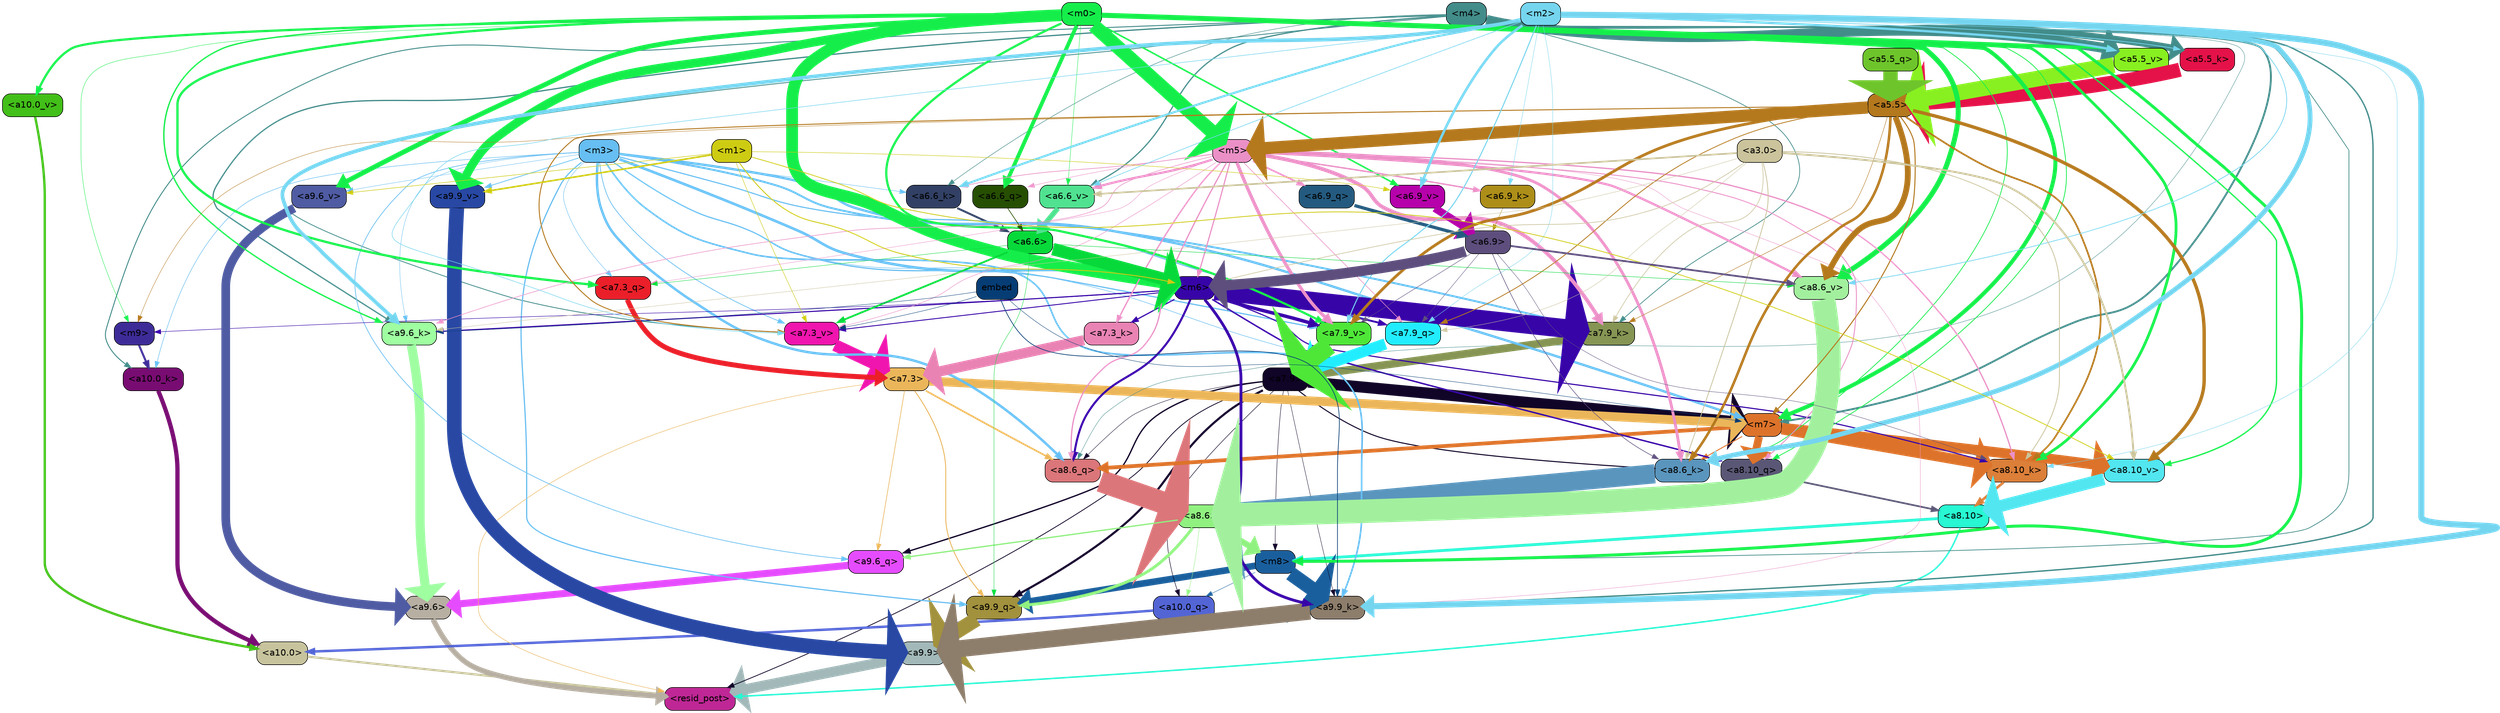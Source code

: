 strict digraph "" {
	graph [bgcolor=transparent,
		layout=dot,
		overlap=false,
		splines=true
	];
	"<a10.0>"	[color=black,
		fillcolor="#c7c49d",
		fontname=Helvetica,
		shape=box,
		style="filled, rounded"];
	"<resid_post>"	[color=black,
		fillcolor="#be2795",
		fontname=Helvetica,
		shape=box,
		style="filled, rounded"];
	"<a10.0>" -> "<resid_post>"	[color="#c7c49d",
		penwidth=3.4253244400024414];
	"<a9.9>"	[color=black,
		fillcolor="#a2b8b9",
		fontname=Helvetica,
		shape=box,
		style="filled, rounded"];
	"<a9.9>" -> "<resid_post>"	[color="#a2b8b9",
		penwidth=16.05378818511963];
	"<a9.6>"	[color=black,
		fillcolor="#b7afa2",
		fontname=Helvetica,
		shape=box,
		style="filled, rounded"];
	"<a9.6>" -> "<resid_post>"	[color="#b7afa2",
		penwidth=8.33797836303711];
	"<a8.10>"	[color=black,
		fillcolor="#27f7d2",
		fontname=Helvetica,
		shape=box,
		style="filled, rounded"];
	"<a8.10>" -> "<resid_post>"	[color="#27f7d2",
		penwidth=2.3390636444091797];
	"<m8>"	[color=black,
		fillcolor="#1a5f9d",
		fontname=Helvetica,
		shape=box,
		style="filled, rounded"];
	"<a8.10>" -> "<m8>"	[color="#27f7d2",
		penwidth=4.388927459716797];
	"<a7.9>"	[color=black,
		fillcolor="#100427",
		fontname=Helvetica,
		shape=box,
		style="filled, rounded"];
	"<a7.9>" -> "<resid_post>"	[color="#100427",
		penwidth=1.1926651000976562];
	"<a10.0_q>"	[color=black,
		fillcolor="#5365d5",
		fontname=Helvetica,
		shape=box,
		style="filled, rounded"];
	"<a7.9>" -> "<a10.0_q>"	[color="#100427",
		penwidth=0.7811813354492188];
	"<a7.9>" -> "<m8>"	[color="#100427",
		penwidth=0.6738662719726562];
	"<a9.9_q>"	[color=black,
		fillcolor="#a2913d",
		fontname=Helvetica,
		shape=box,
		style="filled, rounded"];
	"<a7.9>" -> "<a9.9_q>"	[color="#100427",
		penwidth=3.33896541595459];
	"<a9.6_q>"	[color=black,
		fillcolor="#e54cff",
		fontname=Helvetica,
		shape=box,
		style="filled, rounded"];
	"<a7.9>" -> "<a9.6_q>"	[color="#100427",
		penwidth=2.0531044006347656];
	"<a9.9_k>"	[color=black,
		fillcolor="#8d7d6b",
		fontname=Helvetica,
		shape=box,
		style="filled, rounded"];
	"<a7.9>" -> "<a9.9_k>"	[color="#100427",
		penwidth=0.6];
	"<a8.6_q>"	[color=black,
		fillcolor="#db767a",
		fontname=Helvetica,
		shape=box,
		style="filled, rounded"];
	"<a7.9>" -> "<a8.6_q>"	[color="#100427",
		penwidth=0.6];
	"<a8.6_k>"	[color=black,
		fillcolor="#5a95bd",
		fontname=Helvetica,
		shape=box,
		style="filled, rounded"];
	"<a7.9>" -> "<a8.6_k>"	[color="#100427",
		penwidth=1.5751152038574219];
	"<m7>"	[color=black,
		fillcolor="#dd732a",
		fontname=Helvetica,
		shape=box,
		style="filled, rounded"];
	"<a7.9>" -> "<m7>"	[color="#100427",
		penwidth=17.67833709716797];
	"<a7.3>"	[color=black,
		fillcolor="#ebb65a",
		fontname=Helvetica,
		shape=box,
		style="filled, rounded"];
	"<a7.3>" -> "<resid_post>"	[color="#ebb65a",
		penwidth=0.7339706420898438];
	"<a7.3>" -> "<a9.9_q>"	[color="#ebb65a",
		penwidth=1.3609809875488281];
	"<a7.3>" -> "<a9.6_q>"	[color="#ebb65a",
		penwidth=0.9587650299072266];
	"<a7.3>" -> "<a8.6_q>"	[color="#ebb65a",
		penwidth=2.597522735595703];
	"<a7.3>" -> "<m7>"	[color="#ebb65a",
		penwidth=13.925512313842773];
	"<a10.0_q>" -> "<a10.0>"	[color="#5365d5",
		penwidth=3.861766815185547];
	"<a10.0_k>"	[color=black,
		fillcolor="#780c72",
		fontname=Helvetica,
		shape=box,
		style="filled, rounded"];
	"<a10.0_k>" -> "<a10.0>"	[color="#780c72",
		penwidth=6.691814422607422];
	"<a10.0_v>"	[color=black,
		fillcolor="#42bf18",
		fontname=Helvetica,
		shape=box,
		style="filled, rounded"];
	"<a10.0_v>" -> "<a10.0>"	[color="#42bf18",
		penwidth=3.703948974609375];
	"<m8>" -> "<a10.0_q>"	[color="#1a5f9d",
		penwidth=0.6];
	"<m8>" -> "<a9.9_q>"	[color="#1a5f9d",
		penwidth=10.407995223999023];
	"<m8>" -> "<a9.9_k>"	[color="#1a5f9d",
		penwidth=22.67278480529785];
	"<a8.6>"	[color=black,
		fillcolor="#90f180",
		fontname=Helvetica,
		shape=box,
		style="filled, rounded"];
	"<a8.6>" -> "<a10.0_q>"	[color="#90f180",
		penwidth=0.6];
	"<a8.6>" -> "<m8>"	[color="#90f180",
		penwidth=9.616483688354492];
	"<a8.6>" -> "<a9.9_q>"	[color="#90f180",
		penwidth=4.681654930114746];
	"<a8.6>" -> "<a9.6_q>"	[color="#90f180",
		penwidth=2.0046749114990234];
	"<m9>"	[color=black,
		fillcolor="#3d2c98",
		fontname=Helvetica,
		shape=box,
		style="filled, rounded"];
	"<m9>" -> "<a10.0_k>"	[color="#3d2c98",
		penwidth=3.1536026000976562];
	"<m4>"	[color=black,
		fillcolor="#428c8a",
		fontname=Helvetica,
		shape=box,
		style="filled, rounded"];
	"<m4>" -> "<a10.0_k>"	[color="#428c8a",
		penwidth=1.4532089233398438];
	"<m4>" -> "<m8>"	[color="#428c8a",
		penwidth=1.1121444702148438];
	"<m4>" -> "<a9.9_k>"	[color="#428c8a",
		penwidth=2.1296005249023438];
	"<a9.6_k>"	[color=black,
		fillcolor="#9efea0",
		fontname=Helvetica,
		shape=box,
		style="filled, rounded"];
	"<m4>" -> "<a9.6_k>"	[color="#428c8a",
		penwidth=1.93524169921875];
	"<m4>" -> "<a8.6_q>"	[color="#428c8a",
		penwidth=0.6086311340332031];
	"<m4>" -> "<m7>"	[color="#428c8a",
		penwidth=2.9153175354003906];
	"<a7.9_k>"	[color=black,
		fillcolor="#869553",
		fontname=Helvetica,
		shape=box,
		style="filled, rounded"];
	"<m4>" -> "<a7.9_k>"	[color="#428c8a",
		penwidth=1.0983266830444336];
	"<a7.3_v>"	[color=black,
		fillcolor="#ef15ae",
		fontname=Helvetica,
		shape=box,
		style="filled, rounded"];
	"<m4>" -> "<a7.3_v>"	[color="#428c8a",
		penwidth=1.2746734619140625];
	"<a6.6_k>"	[color=black,
		fillcolor="#314064",
		fontname=Helvetica,
		shape=box,
		style="filled, rounded"];
	"<m4>" -> "<a6.6_k>"	[color="#428c8a",
		penwidth=0.7470474243164062];
	"<a6.6_v>"	[color=black,
		fillcolor="#50e290",
		fontname=Helvetica,
		shape=box,
		style="filled, rounded"];
	"<m4>" -> "<a6.6_v>"	[color="#428c8a",
		penwidth=1.873147964477539];
	"<a5.5_k>"	[color=black,
		fillcolor="#e41248",
		fontname=Helvetica,
		shape=box,
		style="filled, rounded"];
	"<m4>" -> "<a5.5_k>"	[color="#428c8a",
		penwidth=10.824847996234894];
	"<a5.5_v>"	[color=black,
		fillcolor="#88f020",
		fontname=Helvetica,
		shape=box,
		style="filled, rounded"];
	"<m4>" -> "<a5.5_v>"	[color="#428c8a",
		penwidth=15.7442626953125];
	"<m3>"	[color=black,
		fillcolor="#66bef2",
		fontname=Helvetica,
		shape=box,
		style="filled, rounded"];
	"<m3>" -> "<a10.0_k>"	[color="#66bef2",
		penwidth=0.8012542724609375];
	"<m6>"	[color=black,
		fillcolor="#3704a8",
		fontname=Helvetica,
		shape=box,
		style="filled, rounded"];
	"<m3>" -> "<m6>"	[color="#66bef2",
		penwidth=4.0873308181762695];
	"<m3>" -> "<a9.9_q>"	[color="#66bef2",
		penwidth=1.8098411560058594];
	"<m3>" -> "<a9.6_q>"	[color="#66bef2",
		penwidth=1.0731983184814453];
	"<m3>" -> "<a9.9_k>"	[color="#66bef2",
		penwidth=2.538074493408203];
	"<m3>" -> "<a9.6_k>"	[color="#66bef2",
		penwidth=0.6];
	"<a9.9_v>"	[color=black,
		fillcolor="#2848a4",
		fontname=Helvetica,
		shape=box,
		style="filled, rounded"];
	"<m3>" -> "<a9.9_v>"	[color="#66bef2",
		penwidth=1.1908531188964844];
	"<a9.6_v>"	[color=black,
		fillcolor="#4f5ba2",
		fontname=Helvetica,
		shape=box,
		style="filled, rounded"];
	"<m3>" -> "<a9.6_v>"	[color="#66bef2",
		penwidth=0.6];
	"<a8.10_q>"	[color=black,
		fillcolor="#5a5776",
		fontname=Helvetica,
		shape=box,
		style="filled, rounded"];
	"<m3>" -> "<a8.10_q>"	[color="#66bef2",
		penwidth=0.7969093322753906];
	"<m3>" -> "<a8.6_q>"	[color="#66bef2",
		penwidth=3.8069801330566406];
	"<m3>" -> "<m7>"	[color="#66bef2",
		penwidth=3.7463531494140625];
	"<a7.9_q>"	[color=black,
		fillcolor="#22edff",
		fontname=Helvetica,
		shape=box,
		style="filled, rounded"];
	"<m3>" -> "<a7.9_q>"	[color="#66bef2",
		penwidth=1.7077007293701172];
	"<a7.3_q>"	[color=black,
		fillcolor="#eb1f29",
		fontname=Helvetica,
		shape=box,
		style="filled, rounded"];
	"<m3>" -> "<a7.3_q>"	[color="#66bef2",
		penwidth=0.6810226440429688];
	"<m3>" -> "<a7.9_k>"	[color="#66bef2",
		penwidth=3.0535898208618164];
	"<a7.9_v>"	[color=black,
		fillcolor="#4ee738",
		fontname=Helvetica,
		shape=box,
		style="filled, rounded"];
	"<m3>" -> "<a7.9_v>"	[color="#66bef2",
		penwidth=1.8027725219726562];
	"<m3>" -> "<a7.3_v>"	[color="#66bef2",
		penwidth=1.0946578979492188];
	"<m3>" -> "<a6.6_k>"	[color="#66bef2",
		penwidth=0.6740627288818359];
	"<m0>"	[color=black,
		fillcolor="#15ee4a",
		fontname=Helvetica,
		shape=box,
		style="filled, rounded"];
	"<m0>" -> "<a10.0_v>"	[color="#15ee4a",
		penwidth=3.520832061767578];
	"<m0>" -> "<m8>"	[color="#15ee4a",
		penwidth=4.624839782714844];
	"<m0>" -> "<m9>"	[color="#15ee4a",
		penwidth=0.6];
	"<m0>" -> "<m6>"	[color="#15ee4a",
		penwidth=18.578011751174927];
	"<m0>" -> "<a9.6_k>"	[color="#15ee4a",
		penwidth=2.0742149353027344];
	"<m0>" -> "<a9.9_v>"	[color="#15ee4a",
		penwidth=13.6649169921875];
	"<m0>" -> "<a9.6_v>"	[color="#15ee4a",
		penwidth=7.575786590576172];
	"<m5>"	[color=black,
		fillcolor="#eb90c7",
		fontname=Helvetica,
		shape=box,
		style="filled, rounded"];
	"<m0>" -> "<m5>"	[color="#15ee4a",
		penwidth=21.776307940483093];
	"<m0>" -> "<a8.10_q>"	[color="#15ee4a",
		penwidth=1.1731605529785156];
	"<a8.10_k>"	[color=black,
		fillcolor="#db7f39",
		fontname=Helvetica,
		shape=box,
		style="filled, rounded"];
	"<m0>" -> "<a8.10_k>"	[color="#15ee4a",
		penwidth=4.350425720214844];
	"<m0>" -> "<a8.6_k>"	[color="#15ee4a",
		penwidth=1.1486854553222656];
	"<a8.10_v>"	[color=black,
		fillcolor="#52e6f0",
		fontname=Helvetica,
		shape=box,
		style="filled, rounded"];
	"<m0>" -> "<a8.10_v>"	[color="#15ee4a",
		penwidth=2.0526657104492188];
	"<a8.6_v>"	[color=black,
		fillcolor="#a2f09e",
		fontname=Helvetica,
		shape=box,
		style="filled, rounded"];
	"<m0>" -> "<a8.6_v>"	[color="#15ee4a",
		penwidth=7.951751708984375];
	"<m0>" -> "<m7>"	[color="#15ee4a",
		penwidth=6.283721923828125];
	"<m0>" -> "<a7.3_q>"	[color="#15ee4a",
		penwidth=3.6216583251953125];
	"<m0>" -> "<a7.9_v>"	[color="#15ee4a",
		penwidth=3.447589874267578];
	"<a6.6_q>"	[color=black,
		fillcolor="#264f02",
		fontname=Helvetica,
		shape=box,
		style="filled, rounded"];
	"<m0>" -> "<a6.6_q>"	[color="#15ee4a",
		penwidth=5.959924697875977];
	"<a6.9_v>"	[color=black,
		fillcolor="#b602aa",
		fontname=Helvetica,
		shape=box,
		style="filled, rounded"];
	"<m0>" -> "<a6.9_v>"	[color="#15ee4a",
		penwidth=2.383556365966797];
	"<m0>" -> "<a6.6_v>"	[color="#15ee4a",
		penwidth=0.6];
	"<m0>" -> "<a5.5_v>"	[color="#15ee4a",
		penwidth=3.8549962043762207];
	"<m6>" -> "<m9>"	[color="#3704a8",
		penwidth=0.7276992797851562];
	"<m6>" -> "<a9.9_k>"	[color="#3704a8",
		penwidth=4.405937194824219];
	"<m6>" -> "<a9.6_k>"	[color="#3704a8",
		penwidth=1.6540985107421875];
	"<m6>" -> "<a8.10_q>"	[color="#3704a8",
		penwidth=2.2618331909179688];
	"<m6>" -> "<a8.6_q>"	[color="#3704a8",
		penwidth=3.241657257080078];
	"<m6>" -> "<a8.10_k>"	[color="#3704a8",
		penwidth=1.733642578125];
	"<m6>" -> "<a7.9_q>"	[color="#3704a8",
		penwidth=2.9651412963867188];
	"<m6>" -> "<a7.9_k>"	[color="#3704a8",
		penwidth=29.52049446105957];
	"<a7.3_k>"	[color=black,
		fillcolor="#e983b4",
		fontname=Helvetica,
		shape=box,
		style="filled, rounded"];
	"<m6>" -> "<a7.3_k>"	[color="#3704a8",
		penwidth=1.8433246612548828];
	"<m6>" -> "<a7.9_v>"	[color="#3704a8",
		penwidth=5.381137847900391];
	"<m6>" -> "<a7.3_v>"	[color="#3704a8",
		penwidth=1.3778877258300781];
	"<a5.5>"	[color=black,
		fillcolor="#b4781d",
		fontname=Helvetica,
		shape=box,
		style="filled, rounded"];
	"<a5.5>" -> "<m9>"	[color="#b4781d",
		penwidth=0.6];
	"<a5.5>" -> "<m5>"	[color="#b4781d",
		penwidth=19.247835159301758];
	"<a5.5>" -> "<a8.10_k>"	[color="#b4781d",
		penwidth=2.6749038696289062];
	"<a5.5>" -> "<a8.6_k>"	[color="#b4781d",
		penwidth=3.9810218811035156];
	"<a5.5>" -> "<a8.10_v>"	[color="#b4781d",
		penwidth=5.2978057861328125];
	"<a5.5>" -> "<a8.6_v>"	[color="#b4781d",
		penwidth=9.177913665771484];
	"<a5.5>" -> "<m7>"	[color="#b4781d",
		penwidth=1.5525360107421875];
	"<a5.5>" -> "<a7.9_q>"	[color="#b4781d",
		penwidth=1.22930908203125];
	"<a5.5>" -> "<a7.9_k>"	[color="#b4781d",
		penwidth=0.6708955764770508];
	"<a5.5>" -> "<a7.9_v>"	[color="#b4781d",
		penwidth=4.432796478271484];
	"<a5.5>" -> "<a7.3_v>"	[color="#b4781d",
		penwidth=1.4417800903320312];
	"<a9.9_q>" -> "<a9.9>"	[color="#a2913d",
		penwidth=23.20368194580078];
	"<a9.6_q>" -> "<a9.6>"	[color="#e54cff",
		penwidth=11.181507110595703];
	"<a9.9_k>" -> "<a9.9>"	[color="#8d7d6b",
		penwidth=26.641464233398438];
	"<a9.6_k>" -> "<a9.6>"	[color="#9efea0",
		penwidth=14.532459259033203];
	"<a9.9_v>" -> "<a9.9>"	[color="#2848a4",
		penwidth=23.02225112915039];
	"<a9.6_v>" -> "<a9.6>"	[color="#4f5ba2",
		penwidth=13.634431838989258];
	"<a6.6>"	[color=black,
		fillcolor="#08d93a",
		fontname=Helvetica,
		shape=box,
		style="filled, rounded"];
	"<a6.6>" -> "<m6>"	[color="#08d93a",
		penwidth=19.58005142211914];
	"<a6.6>" -> "<a9.9_q>"	[color="#08d93a",
		penwidth=0.6];
	"<a6.6>" -> "<a8.6_v>"	[color="#08d93a",
		penwidth=0.6731643676757812];
	"<a6.6>" -> "<a7.3_q>"	[color="#08d93a",
		penwidth=0.6];
	"<a6.6>" -> "<a7.3_v>"	[color="#08d93a",
		penwidth=2.8381996154785156];
	"<m5>" -> "<m6>"	[color="#eb90c7",
		penwidth=1.7808427810668945];
	"<m5>" -> "<a9.9_k>"	[color="#eb90c7",
		penwidth=0.6];
	"<m5>" -> "<a9.6_k>"	[color="#eb90c7",
		penwidth=0.9087238311767578];
	"<m5>" -> "<a8.10_q>"	[color="#eb90c7",
		penwidth=1.3886604309082031];
	"<m5>" -> "<a8.6_q>"	[color="#eb90c7",
		penwidth=1.8975334167480469];
	"<m5>" -> "<a8.10_k>"	[color="#eb90c7",
		penwidth=1.9560012817382812];
	"<m5>" -> "<a8.6_k>"	[color="#eb90c7",
		penwidth=4.4348602294921875];
	"<m5>" -> "<a8.6_v>"	[color="#eb90c7",
		penwidth=3.547332763671875];
	"<m5>" -> "<a7.9_q>"	[color="#eb90c7",
		penwidth=0.9239292144775391];
	"<m5>" -> "<a7.3_q>"	[color="#eb90c7",
		penwidth=0.6050910949707031];
	"<m5>" -> "<a7.9_k>"	[color="#eb90c7",
		penwidth=5.895898818969727];
	"<m5>" -> "<a7.3_k>"	[color="#eb90c7",
		penwidth=2.047999382019043];
	"<m5>" -> "<a7.9_v>"	[color="#eb90c7",
		penwidth=5.163473129272461];
	"<m5>" -> "<a7.3_v>"	[color="#eb90c7",
		penwidth=0.7120857238769531];
	"<a6.9_q>"	[color=black,
		fillcolor="#245a7f",
		fontname=Helvetica,
		shape=box,
		style="filled, rounded"];
	"<m5>" -> "<a6.9_q>"	[color="#eb90c7",
		penwidth=2.6011505126953125];
	"<m5>" -> "<a6.6_q>"	[color="#eb90c7",
		penwidth=0.6670303344726562];
	"<a6.9_k>"	[color=black,
		fillcolor="#ad8e19",
		fontname=Helvetica,
		shape=box,
		style="filled, rounded"];
	"<m5>" -> "<a6.9_k>"	[color="#eb90c7",
		penwidth=2.202533721923828];
	"<m5>" -> "<a6.6_k>"	[color="#eb90c7",
		penwidth=1.00042724609375];
	"<m5>" -> "<a6.6_v>"	[color="#eb90c7",
		penwidth=3.4290390014648438];
	"<m2>"	[color=black,
		fillcolor="#75d5ef",
		fontname=Helvetica,
		shape=box,
		style="filled, rounded"];
	"<m2>" -> "<a9.9_k>"	[color="#75d5ef",
		penwidth=9.546476364135742];
	"<m2>" -> "<a9.6_k>"	[color="#75d5ef",
		penwidth=5.765581130981445];
	"<m2>" -> "<a8.10_k>"	[color="#75d5ef",
		penwidth=0.6];
	"<m2>" -> "<a8.6_k>"	[color="#75d5ef",
		penwidth=7.5130767822265625];
	"<m2>" -> "<a8.6_v>"	[color="#75d5ef",
		penwidth=1.1399917602539062];
	"<m2>" -> "<a7.9_q>"	[color="#75d5ef",
		penwidth=0.6];
	"<m2>" -> "<a7.9_v>"	[color="#75d5ef",
		penwidth=1.5795440673828125];
	"<m2>" -> "<a7.3_v>"	[color="#75d5ef",
		penwidth=0.8394660949707031];
	"<m2>" -> "<a6.9_k>"	[color="#75d5ef",
		penwidth=0.6];
	"<m2>" -> "<a6.6_k>"	[color="#75d5ef",
		penwidth=3.2944984436035156];
	"<m2>" -> "<a6.9_v>"	[color="#75d5ef",
		penwidth=3.973684310913086];
	"<m2>" -> "<a6.6_v>"	[color="#75d5ef",
		penwidth=0.9880199432373047];
	"<m2>" -> "<a5.5_k>"	[color="#75d5ef",
		penwidth=1.0944238007068634];
	"<m2>" -> "<a5.5_v>"	[color="#75d5ef",
		penwidth=3.6759214401245117];
	embed	[color=black,
		fillcolor="#063d75",
		fontname=Helvetica,
		shape=box,
		style="filled, rounded"];
	embed -> "<a9.9_k>"	[color="#063d75",
		penwidth=1.044057846069336];
	embed -> "<a9.6_k>"	[color="#063d75",
		penwidth=0.6];
	embed -> "<m7>"	[color="#063d75",
		penwidth=0.6];
	embed -> "<a7.3_v>"	[color="#063d75",
		penwidth=0.6];
	"<a3.0>"	[color=black,
		fillcolor="#cac39b",
		fontname=Helvetica,
		shape=box,
		style="filled, rounded"];
	"<a3.0>" -> "<m6>"	[color="#cac39b",
		penwidth=0.9893608093261719];
	"<a3.0>" -> "<a9.6_k>"	[color="#cac39b",
		penwidth=0.6];
	"<a3.0>" -> "<a8.10_k>"	[color="#cac39b",
		penwidth=1.2375259399414062];
	"<a3.0>" -> "<a8.6_k>"	[color="#cac39b",
		penwidth=1.2278594970703125];
	"<a3.0>" -> "<a8.10_v>"	[color="#cac39b",
		penwidth=2.9724464416503906];
	"<a3.0>" -> "<a7.9_q>"	[color="#cac39b",
		penwidth=0.6];
	"<a3.0>" -> "<a7.9_k>"	[color="#cac39b",
		penwidth=0.9558658599853516];
	"<a3.0>" -> "<a6.6_v>"	[color="#cac39b",
		penwidth=2.5804481506347656];
	"<m1>"	[color=black,
		fillcolor="#cecb13",
		fontname=Helvetica,
		shape=box,
		style="filled, rounded"];
	"<m1>" -> "<m6>"	[color="#cecb13",
		penwidth=1.3794612884521484];
	"<m1>" -> "<a9.9_v>"	[color="#cecb13",
		penwidth=2.484710693359375];
	"<m1>" -> "<a9.6_v>"	[color="#cecb13",
		penwidth=0.8296928405761719];
	"<m1>" -> "<a8.10_v>"	[color="#cecb13",
		penwidth=1.2231903076171875];
	"<m1>" -> "<a7.3_v>"	[color="#cecb13",
		penwidth=0.7203178405761719];
	"<m1>" -> "<a6.9_v>"	[color="#cecb13",
		penwidth=0.7137031555175781];
	"<a8.10_q>" -> "<a8.10>"	[color="#5a5776",
		penwidth=2.6974411010742188];
	"<a8.6_q>" -> "<a8.6>"	[color="#db767a",
		penwidth=34.91962909698486];
	"<a8.10_k>" -> "<a8.10>"	[color="#db7f39",
		penwidth=3.9815139770507812];
	"<a8.6_k>" -> "<a8.6>"	[color="#5a95bd",
		penwidth=30.12779998779297];
	"<a8.10_v>" -> "<a8.10>"	[color="#52e6f0",
		penwidth=18.80433464050293];
	"<a8.6_v>" -> "<a8.6>"	[color="#a2f09e",
		penwidth=37.04597568511963];
	"<m7>" -> "<a8.10_q>"	[color="#dd732a",
		penwidth=12.189899444580078];
	"<m7>" -> "<a8.6_q>"	[color="#dd732a",
		penwidth=5.949329376220703];
	"<m7>" -> "<a8.10_k>"	[color="#dd732a",
		penwidth=16.634174346923828];
	"<m7>" -> "<a8.6_k>"	[color="#dd732a",
		penwidth=1.4160232543945312];
	"<m7>" -> "<a8.10_v>"	[color="#dd732a",
		penwidth=15.893604278564453];
	"<a6.9>"	[color=black,
		fillcolor="#5d4e7d",
		fontname=Helvetica,
		shape=box,
		style="filled, rounded"];
	"<a6.9>" -> "<m6>"	[color="#5d4e7d",
		penwidth=16.39166831970215];
	"<a6.9>" -> "<a8.10_k>"	[color="#5d4e7d",
		penwidth=0.6];
	"<a6.9>" -> "<a8.6_k>"	[color="#5d4e7d",
		penwidth=0.8667373657226562];
	"<a6.9>" -> "<a8.6_v>"	[color="#5d4e7d",
		penwidth=2.8011817932128906];
	"<a6.9>" -> "<a7.9_q>"	[color="#5d4e7d",
		penwidth=0.6];
	"<a6.9>" -> "<a7.9_v>"	[color="#5d4e7d",
		penwidth=0.6784553527832031];
	"<a7.9_q>" -> "<a7.9>"	[color="#22edff",
		penwidth=17.651885986328125];
	"<a7.3_q>" -> "<a7.3>"	[color="#eb1f29",
		penwidth=7.866306304931641];
	"<a7.9_k>" -> "<a7.9>"	[color="#869553",
		penwidth=12.17039680480957];
	"<a7.3_k>" -> "<a7.3>"	[color="#e983b4",
		penwidth=16.016246795654297];
	"<a7.9_v>" -> "<a7.9>"	[color="#4ee738",
		penwidth=29.394658088684082];
	"<a7.3_v>" -> "<a7.3>"	[color="#ef15ae",
		penwidth=19.01776695251465];
	"<a6.9_q>" -> "<a6.9>"	[color="#245a7f",
		penwidth=5.041379928588867];
	"<a6.6_q>" -> "<a6.6>"	[color="#264f02",
		penwidth=1.0210704803466797];
	"<a6.9_k>" -> "<a6.9>"	[color="#ad8e19",
		penwidth=0.6];
	"<a6.6_k>" -> "<a6.6>"	[color="#314064",
		penwidth=3.0834922790527344];
	"<a6.9_v>" -> "<a6.9>"	[color="#b602aa",
		penwidth=12.179949760437012];
	"<a6.6_v>" -> "<a6.6>"	[color="#50e290",
		penwidth=8.061713218688965];
	"<a5.5_q>"	[color=black,
		fillcolor="#6ec52b",
		fontname=Helvetica,
		shape=box,
		style="filled, rounded"];
	"<a5.5_q>" -> "<a5.5>"	[color="#6ec52b",
		penwidth=22.712479948997498];
	"<a5.5_k>" -> "<a5.5>"	[color="#e41248",
		penwidth=22.36222541332245];
	"<a5.5_v>" -> "<a5.5>"	[color="#88f020",
		penwidth=24.821291208267212];
}

